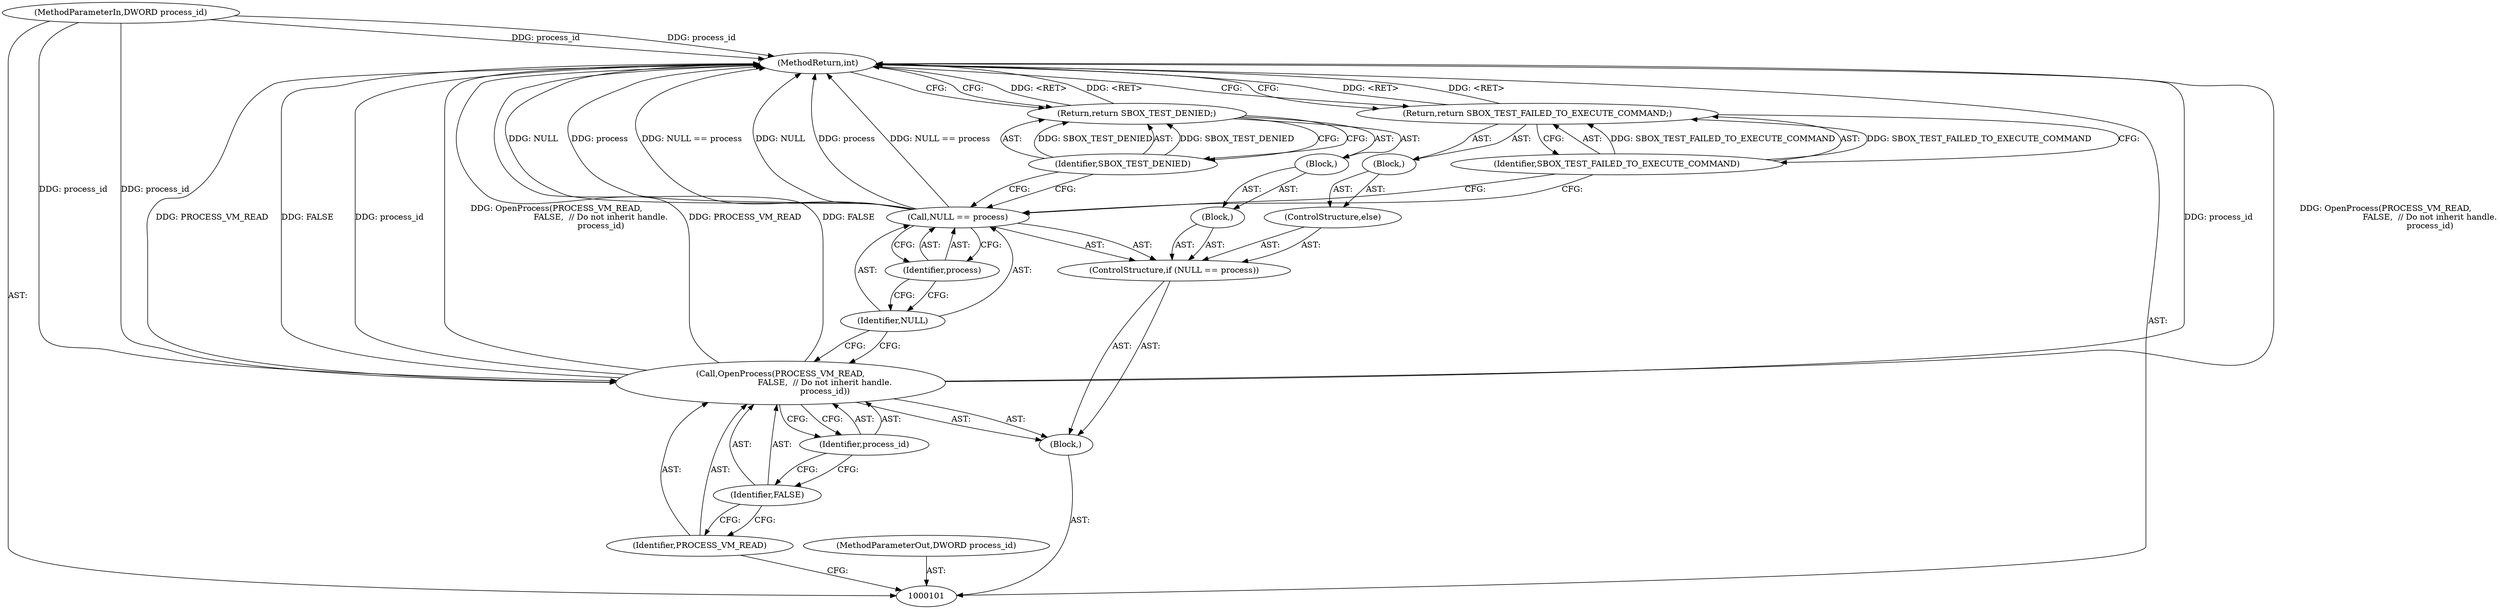 digraph "1_Chrome_48fae61b8a6c9b741f001d478c595b6c7c0af4d9_3" {
"1000120" [label="(MethodReturn,int)"];
"1000102" [label="(MethodParameterIn,DWORD process_id)"];
"1000137" [label="(MethodParameterOut,DWORD process_id)"];
"1000103" [label="(Block,)"];
"1000104" [label="(Call,OpenProcess(PROCESS_VM_READ,\n                                  FALSE,  // Do not inherit handle.\n                                  process_id))"];
"1000105" [label="(Identifier,PROCESS_VM_READ)"];
"1000106" [label="(Identifier,FALSE)"];
"1000107" [label="(Identifier,process_id)"];
"1000111" [label="(Identifier,process)"];
"1000112" [label="(Block,)"];
"1000108" [label="(ControlStructure,if (NULL == process))"];
"1000109" [label="(Call,NULL == process)"];
"1000110" [label="(Identifier,NULL)"];
"1000113" [label="(Block,)"];
"1000115" [label="(Identifier,SBOX_TEST_DENIED)"];
"1000114" [label="(Return,return SBOX_TEST_DENIED;)"];
"1000117" [label="(Block,)"];
"1000116" [label="(ControlStructure,else)"];
"1000119" [label="(Identifier,SBOX_TEST_FAILED_TO_EXECUTE_COMMAND)"];
"1000118" [label="(Return,return SBOX_TEST_FAILED_TO_EXECUTE_COMMAND;)"];
"1000120" -> "1000101"  [label="AST: "];
"1000120" -> "1000114"  [label="CFG: "];
"1000120" -> "1000118"  [label="CFG: "];
"1000104" -> "1000120"  [label="DDG: process_id"];
"1000104" -> "1000120"  [label="DDG: OpenProcess(PROCESS_VM_READ,\n                                  FALSE,  // Do not inherit handle.\n                                  process_id)"];
"1000104" -> "1000120"  [label="DDG: PROCESS_VM_READ"];
"1000104" -> "1000120"  [label="DDG: FALSE"];
"1000102" -> "1000120"  [label="DDG: process_id"];
"1000109" -> "1000120"  [label="DDG: NULL"];
"1000109" -> "1000120"  [label="DDG: process"];
"1000109" -> "1000120"  [label="DDG: NULL == process"];
"1000118" -> "1000120"  [label="DDG: <RET>"];
"1000114" -> "1000120"  [label="DDG: <RET>"];
"1000102" -> "1000101"  [label="AST: "];
"1000102" -> "1000120"  [label="DDG: process_id"];
"1000102" -> "1000104"  [label="DDG: process_id"];
"1000137" -> "1000101"  [label="AST: "];
"1000103" -> "1000101"  [label="AST: "];
"1000104" -> "1000103"  [label="AST: "];
"1000108" -> "1000103"  [label="AST: "];
"1000104" -> "1000103"  [label="AST: "];
"1000104" -> "1000107"  [label="CFG: "];
"1000105" -> "1000104"  [label="AST: "];
"1000106" -> "1000104"  [label="AST: "];
"1000107" -> "1000104"  [label="AST: "];
"1000110" -> "1000104"  [label="CFG: "];
"1000104" -> "1000120"  [label="DDG: process_id"];
"1000104" -> "1000120"  [label="DDG: OpenProcess(PROCESS_VM_READ,\n                                  FALSE,  // Do not inherit handle.\n                                  process_id)"];
"1000104" -> "1000120"  [label="DDG: PROCESS_VM_READ"];
"1000104" -> "1000120"  [label="DDG: FALSE"];
"1000102" -> "1000104"  [label="DDG: process_id"];
"1000105" -> "1000104"  [label="AST: "];
"1000105" -> "1000101"  [label="CFG: "];
"1000106" -> "1000105"  [label="CFG: "];
"1000106" -> "1000104"  [label="AST: "];
"1000106" -> "1000105"  [label="CFG: "];
"1000107" -> "1000106"  [label="CFG: "];
"1000107" -> "1000104"  [label="AST: "];
"1000107" -> "1000106"  [label="CFG: "];
"1000104" -> "1000107"  [label="CFG: "];
"1000111" -> "1000109"  [label="AST: "];
"1000111" -> "1000110"  [label="CFG: "];
"1000109" -> "1000111"  [label="CFG: "];
"1000112" -> "1000108"  [label="AST: "];
"1000113" -> "1000112"  [label="AST: "];
"1000108" -> "1000103"  [label="AST: "];
"1000109" -> "1000108"  [label="AST: "];
"1000112" -> "1000108"  [label="AST: "];
"1000116" -> "1000108"  [label="AST: "];
"1000109" -> "1000108"  [label="AST: "];
"1000109" -> "1000111"  [label="CFG: "];
"1000110" -> "1000109"  [label="AST: "];
"1000111" -> "1000109"  [label="AST: "];
"1000115" -> "1000109"  [label="CFG: "];
"1000119" -> "1000109"  [label="CFG: "];
"1000109" -> "1000120"  [label="DDG: NULL"];
"1000109" -> "1000120"  [label="DDG: process"];
"1000109" -> "1000120"  [label="DDG: NULL == process"];
"1000110" -> "1000109"  [label="AST: "];
"1000110" -> "1000104"  [label="CFG: "];
"1000111" -> "1000110"  [label="CFG: "];
"1000113" -> "1000112"  [label="AST: "];
"1000114" -> "1000113"  [label="AST: "];
"1000115" -> "1000114"  [label="AST: "];
"1000115" -> "1000109"  [label="CFG: "];
"1000114" -> "1000115"  [label="CFG: "];
"1000115" -> "1000114"  [label="DDG: SBOX_TEST_DENIED"];
"1000114" -> "1000113"  [label="AST: "];
"1000114" -> "1000115"  [label="CFG: "];
"1000115" -> "1000114"  [label="AST: "];
"1000120" -> "1000114"  [label="CFG: "];
"1000114" -> "1000120"  [label="DDG: <RET>"];
"1000115" -> "1000114"  [label="DDG: SBOX_TEST_DENIED"];
"1000117" -> "1000116"  [label="AST: "];
"1000118" -> "1000117"  [label="AST: "];
"1000116" -> "1000108"  [label="AST: "];
"1000117" -> "1000116"  [label="AST: "];
"1000119" -> "1000118"  [label="AST: "];
"1000119" -> "1000109"  [label="CFG: "];
"1000118" -> "1000119"  [label="CFG: "];
"1000119" -> "1000118"  [label="DDG: SBOX_TEST_FAILED_TO_EXECUTE_COMMAND"];
"1000118" -> "1000117"  [label="AST: "];
"1000118" -> "1000119"  [label="CFG: "];
"1000119" -> "1000118"  [label="AST: "];
"1000120" -> "1000118"  [label="CFG: "];
"1000118" -> "1000120"  [label="DDG: <RET>"];
"1000119" -> "1000118"  [label="DDG: SBOX_TEST_FAILED_TO_EXECUTE_COMMAND"];
}
